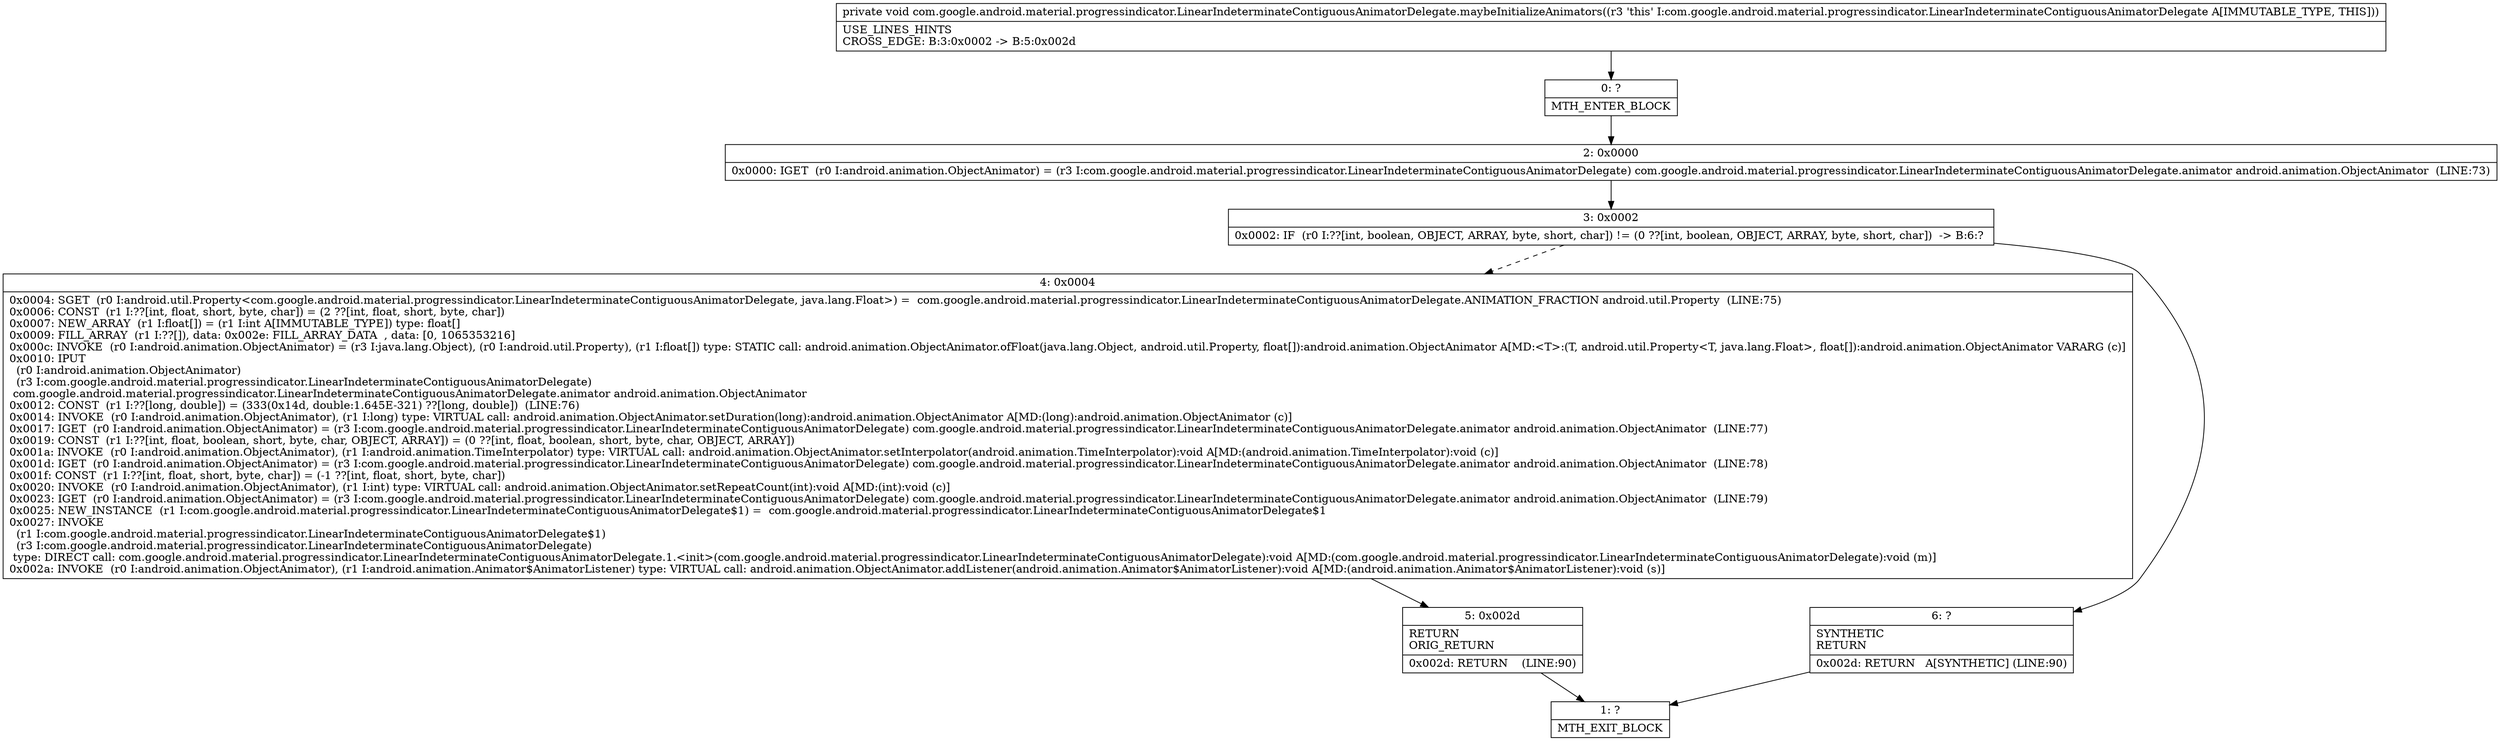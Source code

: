 digraph "CFG forcom.google.android.material.progressindicator.LinearIndeterminateContiguousAnimatorDelegate.maybeInitializeAnimators()V" {
Node_0 [shape=record,label="{0\:\ ?|MTH_ENTER_BLOCK\l}"];
Node_2 [shape=record,label="{2\:\ 0x0000|0x0000: IGET  (r0 I:android.animation.ObjectAnimator) = (r3 I:com.google.android.material.progressindicator.LinearIndeterminateContiguousAnimatorDelegate) com.google.android.material.progressindicator.LinearIndeterminateContiguousAnimatorDelegate.animator android.animation.ObjectAnimator  (LINE:73)\l}"];
Node_3 [shape=record,label="{3\:\ 0x0002|0x0002: IF  (r0 I:??[int, boolean, OBJECT, ARRAY, byte, short, char]) != (0 ??[int, boolean, OBJECT, ARRAY, byte, short, char])  \-\> B:6:? \l}"];
Node_4 [shape=record,label="{4\:\ 0x0004|0x0004: SGET  (r0 I:android.util.Property\<com.google.android.material.progressindicator.LinearIndeterminateContiguousAnimatorDelegate, java.lang.Float\>) =  com.google.android.material.progressindicator.LinearIndeterminateContiguousAnimatorDelegate.ANIMATION_FRACTION android.util.Property  (LINE:75)\l0x0006: CONST  (r1 I:??[int, float, short, byte, char]) = (2 ??[int, float, short, byte, char]) \l0x0007: NEW_ARRAY  (r1 I:float[]) = (r1 I:int A[IMMUTABLE_TYPE]) type: float[] \l0x0009: FILL_ARRAY  (r1 I:??[]), data: 0x002e: FILL_ARRAY_DATA  , data: [0, 1065353216] \l0x000c: INVOKE  (r0 I:android.animation.ObjectAnimator) = (r3 I:java.lang.Object), (r0 I:android.util.Property), (r1 I:float[]) type: STATIC call: android.animation.ObjectAnimator.ofFloat(java.lang.Object, android.util.Property, float[]):android.animation.ObjectAnimator A[MD:\<T\>:(T, android.util.Property\<T, java.lang.Float\>, float[]):android.animation.ObjectAnimator VARARG (c)]\l0x0010: IPUT  \l  (r0 I:android.animation.ObjectAnimator)\l  (r3 I:com.google.android.material.progressindicator.LinearIndeterminateContiguousAnimatorDelegate)\l com.google.android.material.progressindicator.LinearIndeterminateContiguousAnimatorDelegate.animator android.animation.ObjectAnimator \l0x0012: CONST  (r1 I:??[long, double]) = (333(0x14d, double:1.645E\-321) ??[long, double])  (LINE:76)\l0x0014: INVOKE  (r0 I:android.animation.ObjectAnimator), (r1 I:long) type: VIRTUAL call: android.animation.ObjectAnimator.setDuration(long):android.animation.ObjectAnimator A[MD:(long):android.animation.ObjectAnimator (c)]\l0x0017: IGET  (r0 I:android.animation.ObjectAnimator) = (r3 I:com.google.android.material.progressindicator.LinearIndeterminateContiguousAnimatorDelegate) com.google.android.material.progressindicator.LinearIndeterminateContiguousAnimatorDelegate.animator android.animation.ObjectAnimator  (LINE:77)\l0x0019: CONST  (r1 I:??[int, float, boolean, short, byte, char, OBJECT, ARRAY]) = (0 ??[int, float, boolean, short, byte, char, OBJECT, ARRAY]) \l0x001a: INVOKE  (r0 I:android.animation.ObjectAnimator), (r1 I:android.animation.TimeInterpolator) type: VIRTUAL call: android.animation.ObjectAnimator.setInterpolator(android.animation.TimeInterpolator):void A[MD:(android.animation.TimeInterpolator):void (c)]\l0x001d: IGET  (r0 I:android.animation.ObjectAnimator) = (r3 I:com.google.android.material.progressindicator.LinearIndeterminateContiguousAnimatorDelegate) com.google.android.material.progressindicator.LinearIndeterminateContiguousAnimatorDelegate.animator android.animation.ObjectAnimator  (LINE:78)\l0x001f: CONST  (r1 I:??[int, float, short, byte, char]) = (\-1 ??[int, float, short, byte, char]) \l0x0020: INVOKE  (r0 I:android.animation.ObjectAnimator), (r1 I:int) type: VIRTUAL call: android.animation.ObjectAnimator.setRepeatCount(int):void A[MD:(int):void (c)]\l0x0023: IGET  (r0 I:android.animation.ObjectAnimator) = (r3 I:com.google.android.material.progressindicator.LinearIndeterminateContiguousAnimatorDelegate) com.google.android.material.progressindicator.LinearIndeterminateContiguousAnimatorDelegate.animator android.animation.ObjectAnimator  (LINE:79)\l0x0025: NEW_INSTANCE  (r1 I:com.google.android.material.progressindicator.LinearIndeterminateContiguousAnimatorDelegate$1) =  com.google.android.material.progressindicator.LinearIndeterminateContiguousAnimatorDelegate$1 \l0x0027: INVOKE  \l  (r1 I:com.google.android.material.progressindicator.LinearIndeterminateContiguousAnimatorDelegate$1)\l  (r3 I:com.google.android.material.progressindicator.LinearIndeterminateContiguousAnimatorDelegate)\l type: DIRECT call: com.google.android.material.progressindicator.LinearIndeterminateContiguousAnimatorDelegate.1.\<init\>(com.google.android.material.progressindicator.LinearIndeterminateContiguousAnimatorDelegate):void A[MD:(com.google.android.material.progressindicator.LinearIndeterminateContiguousAnimatorDelegate):void (m)]\l0x002a: INVOKE  (r0 I:android.animation.ObjectAnimator), (r1 I:android.animation.Animator$AnimatorListener) type: VIRTUAL call: android.animation.ObjectAnimator.addListener(android.animation.Animator$AnimatorListener):void A[MD:(android.animation.Animator$AnimatorListener):void (s)]\l}"];
Node_5 [shape=record,label="{5\:\ 0x002d|RETURN\lORIG_RETURN\l|0x002d: RETURN    (LINE:90)\l}"];
Node_1 [shape=record,label="{1\:\ ?|MTH_EXIT_BLOCK\l}"];
Node_6 [shape=record,label="{6\:\ ?|SYNTHETIC\lRETURN\l|0x002d: RETURN   A[SYNTHETIC] (LINE:90)\l}"];
MethodNode[shape=record,label="{private void com.google.android.material.progressindicator.LinearIndeterminateContiguousAnimatorDelegate.maybeInitializeAnimators((r3 'this' I:com.google.android.material.progressindicator.LinearIndeterminateContiguousAnimatorDelegate A[IMMUTABLE_TYPE, THIS]))  | USE_LINES_HINTS\lCROSS_EDGE: B:3:0x0002 \-\> B:5:0x002d\l}"];
MethodNode -> Node_0;Node_0 -> Node_2;
Node_2 -> Node_3;
Node_3 -> Node_4[style=dashed];
Node_3 -> Node_6;
Node_4 -> Node_5;
Node_5 -> Node_1;
Node_6 -> Node_1;
}


